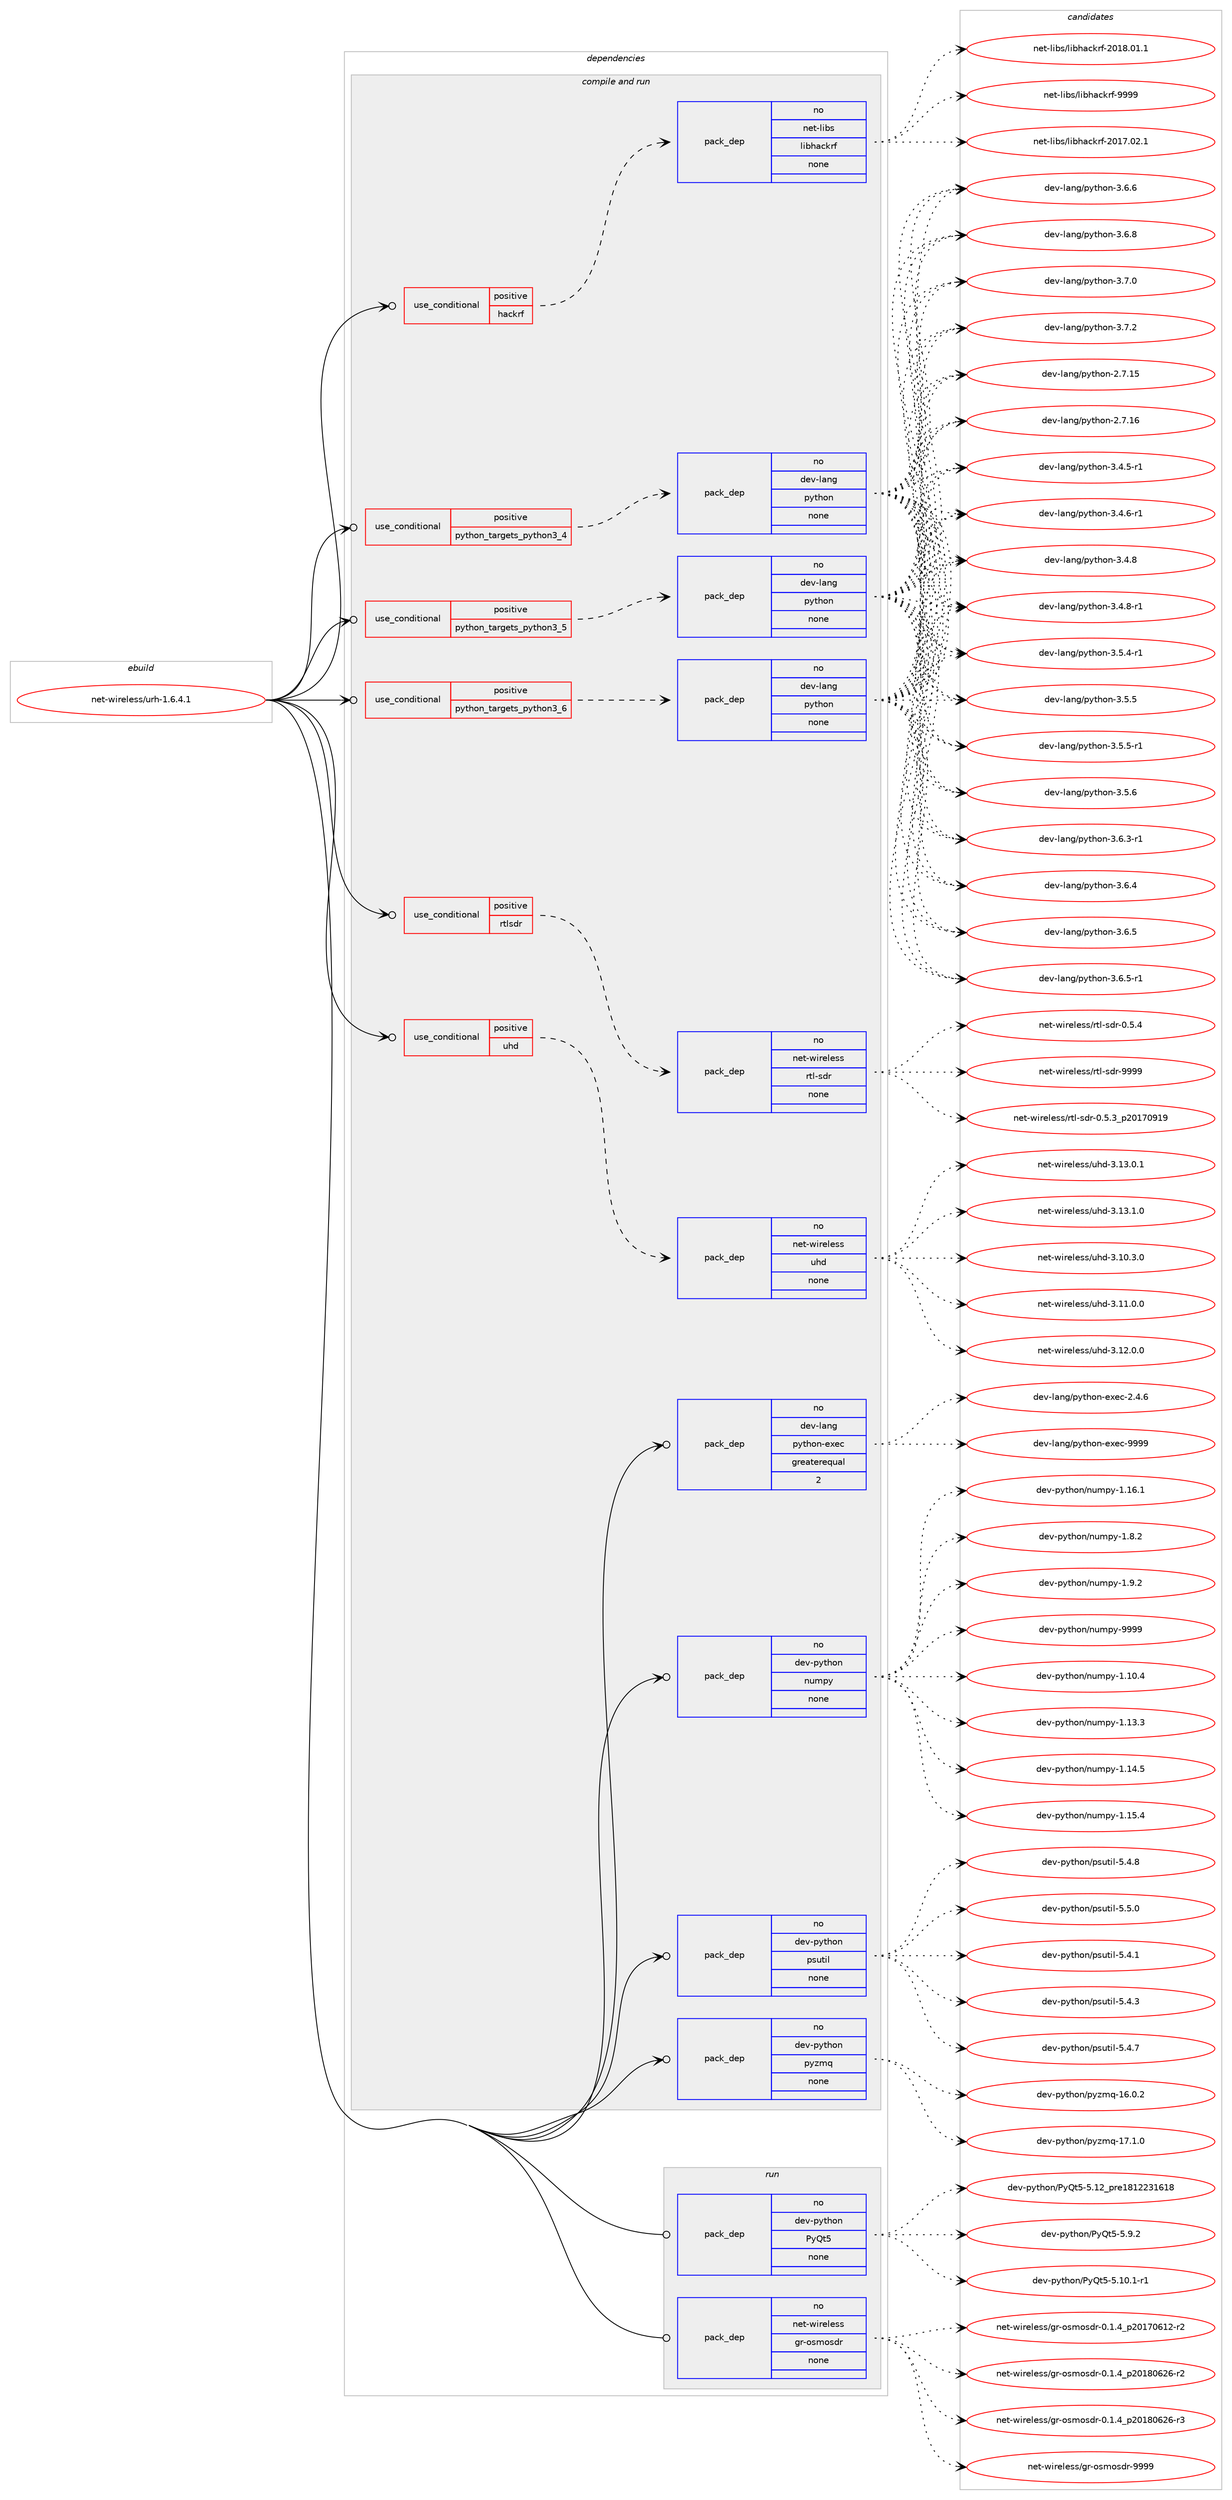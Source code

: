 digraph prolog {

# *************
# Graph options
# *************

newrank=true;
concentrate=true;
compound=true;
graph [rankdir=LR,fontname=Helvetica,fontsize=10,ranksep=1.5];#, ranksep=2.5, nodesep=0.2];
edge  [arrowhead=vee];
node  [fontname=Helvetica,fontsize=10];

# **********
# The ebuild
# **********

subgraph cluster_leftcol {
color=gray;
rank=same;
label=<<i>ebuild</i>>;
id [label="net-wireless/urh-1.6.4.1", color=red, width=4, href="../net-wireless/urh-1.6.4.1.svg"];
}

# ****************
# The dependencies
# ****************

subgraph cluster_midcol {
color=gray;
label=<<i>dependencies</i>>;
subgraph cluster_compile {
fillcolor="#eeeeee";
style=filled;
label=<<i>compile</i>>;
}
subgraph cluster_compileandrun {
fillcolor="#eeeeee";
style=filled;
label=<<i>compile and run</i>>;
subgraph cond451554 {
dependency1681574 [label=<<TABLE BORDER="0" CELLBORDER="1" CELLSPACING="0" CELLPADDING="4"><TR><TD ROWSPAN="3" CELLPADDING="10">use_conditional</TD></TR><TR><TD>positive</TD></TR><TR><TD>hackrf</TD></TR></TABLE>>, shape=none, color=red];
subgraph pack1202498 {
dependency1681575 [label=<<TABLE BORDER="0" CELLBORDER="1" CELLSPACING="0" CELLPADDING="4" WIDTH="220"><TR><TD ROWSPAN="6" CELLPADDING="30">pack_dep</TD></TR><TR><TD WIDTH="110">no</TD></TR><TR><TD>net-libs</TD></TR><TR><TD>libhackrf</TD></TR><TR><TD>none</TD></TR><TR><TD></TD></TR></TABLE>>, shape=none, color=blue];
}
dependency1681574:e -> dependency1681575:w [weight=20,style="dashed",arrowhead="vee"];
}
id:e -> dependency1681574:w [weight=20,style="solid",arrowhead="odotvee"];
subgraph cond451555 {
dependency1681576 [label=<<TABLE BORDER="0" CELLBORDER="1" CELLSPACING="0" CELLPADDING="4"><TR><TD ROWSPAN="3" CELLPADDING="10">use_conditional</TD></TR><TR><TD>positive</TD></TR><TR><TD>python_targets_python3_4</TD></TR></TABLE>>, shape=none, color=red];
subgraph pack1202499 {
dependency1681577 [label=<<TABLE BORDER="0" CELLBORDER="1" CELLSPACING="0" CELLPADDING="4" WIDTH="220"><TR><TD ROWSPAN="6" CELLPADDING="30">pack_dep</TD></TR><TR><TD WIDTH="110">no</TD></TR><TR><TD>dev-lang</TD></TR><TR><TD>python</TD></TR><TR><TD>none</TD></TR><TR><TD></TD></TR></TABLE>>, shape=none, color=blue];
}
dependency1681576:e -> dependency1681577:w [weight=20,style="dashed",arrowhead="vee"];
}
id:e -> dependency1681576:w [weight=20,style="solid",arrowhead="odotvee"];
subgraph cond451556 {
dependency1681578 [label=<<TABLE BORDER="0" CELLBORDER="1" CELLSPACING="0" CELLPADDING="4"><TR><TD ROWSPAN="3" CELLPADDING="10">use_conditional</TD></TR><TR><TD>positive</TD></TR><TR><TD>python_targets_python3_5</TD></TR></TABLE>>, shape=none, color=red];
subgraph pack1202500 {
dependency1681579 [label=<<TABLE BORDER="0" CELLBORDER="1" CELLSPACING="0" CELLPADDING="4" WIDTH="220"><TR><TD ROWSPAN="6" CELLPADDING="30">pack_dep</TD></TR><TR><TD WIDTH="110">no</TD></TR><TR><TD>dev-lang</TD></TR><TR><TD>python</TD></TR><TR><TD>none</TD></TR><TR><TD></TD></TR></TABLE>>, shape=none, color=blue];
}
dependency1681578:e -> dependency1681579:w [weight=20,style="dashed",arrowhead="vee"];
}
id:e -> dependency1681578:w [weight=20,style="solid",arrowhead="odotvee"];
subgraph cond451557 {
dependency1681580 [label=<<TABLE BORDER="0" CELLBORDER="1" CELLSPACING="0" CELLPADDING="4"><TR><TD ROWSPAN="3" CELLPADDING="10">use_conditional</TD></TR><TR><TD>positive</TD></TR><TR><TD>python_targets_python3_6</TD></TR></TABLE>>, shape=none, color=red];
subgraph pack1202501 {
dependency1681581 [label=<<TABLE BORDER="0" CELLBORDER="1" CELLSPACING="0" CELLPADDING="4" WIDTH="220"><TR><TD ROWSPAN="6" CELLPADDING="30">pack_dep</TD></TR><TR><TD WIDTH="110">no</TD></TR><TR><TD>dev-lang</TD></TR><TR><TD>python</TD></TR><TR><TD>none</TD></TR><TR><TD></TD></TR></TABLE>>, shape=none, color=blue];
}
dependency1681580:e -> dependency1681581:w [weight=20,style="dashed",arrowhead="vee"];
}
id:e -> dependency1681580:w [weight=20,style="solid",arrowhead="odotvee"];
subgraph cond451558 {
dependency1681582 [label=<<TABLE BORDER="0" CELLBORDER="1" CELLSPACING="0" CELLPADDING="4"><TR><TD ROWSPAN="3" CELLPADDING="10">use_conditional</TD></TR><TR><TD>positive</TD></TR><TR><TD>rtlsdr</TD></TR></TABLE>>, shape=none, color=red];
subgraph pack1202502 {
dependency1681583 [label=<<TABLE BORDER="0" CELLBORDER="1" CELLSPACING="0" CELLPADDING="4" WIDTH="220"><TR><TD ROWSPAN="6" CELLPADDING="30">pack_dep</TD></TR><TR><TD WIDTH="110">no</TD></TR><TR><TD>net-wireless</TD></TR><TR><TD>rtl-sdr</TD></TR><TR><TD>none</TD></TR><TR><TD></TD></TR></TABLE>>, shape=none, color=blue];
}
dependency1681582:e -> dependency1681583:w [weight=20,style="dashed",arrowhead="vee"];
}
id:e -> dependency1681582:w [weight=20,style="solid",arrowhead="odotvee"];
subgraph cond451559 {
dependency1681584 [label=<<TABLE BORDER="0" CELLBORDER="1" CELLSPACING="0" CELLPADDING="4"><TR><TD ROWSPAN="3" CELLPADDING="10">use_conditional</TD></TR><TR><TD>positive</TD></TR><TR><TD>uhd</TD></TR></TABLE>>, shape=none, color=red];
subgraph pack1202503 {
dependency1681585 [label=<<TABLE BORDER="0" CELLBORDER="1" CELLSPACING="0" CELLPADDING="4" WIDTH="220"><TR><TD ROWSPAN="6" CELLPADDING="30">pack_dep</TD></TR><TR><TD WIDTH="110">no</TD></TR><TR><TD>net-wireless</TD></TR><TR><TD>uhd</TD></TR><TR><TD>none</TD></TR><TR><TD></TD></TR></TABLE>>, shape=none, color=blue];
}
dependency1681584:e -> dependency1681585:w [weight=20,style="dashed",arrowhead="vee"];
}
id:e -> dependency1681584:w [weight=20,style="solid",arrowhead="odotvee"];
subgraph pack1202504 {
dependency1681586 [label=<<TABLE BORDER="0" CELLBORDER="1" CELLSPACING="0" CELLPADDING="4" WIDTH="220"><TR><TD ROWSPAN="6" CELLPADDING="30">pack_dep</TD></TR><TR><TD WIDTH="110">no</TD></TR><TR><TD>dev-lang</TD></TR><TR><TD>python-exec</TD></TR><TR><TD>greaterequal</TD></TR><TR><TD>2</TD></TR></TABLE>>, shape=none, color=blue];
}
id:e -> dependency1681586:w [weight=20,style="solid",arrowhead="odotvee"];
subgraph pack1202505 {
dependency1681587 [label=<<TABLE BORDER="0" CELLBORDER="1" CELLSPACING="0" CELLPADDING="4" WIDTH="220"><TR><TD ROWSPAN="6" CELLPADDING="30">pack_dep</TD></TR><TR><TD WIDTH="110">no</TD></TR><TR><TD>dev-python</TD></TR><TR><TD>numpy</TD></TR><TR><TD>none</TD></TR><TR><TD></TD></TR></TABLE>>, shape=none, color=blue];
}
id:e -> dependency1681587:w [weight=20,style="solid",arrowhead="odotvee"];
subgraph pack1202506 {
dependency1681588 [label=<<TABLE BORDER="0" CELLBORDER="1" CELLSPACING="0" CELLPADDING="4" WIDTH="220"><TR><TD ROWSPAN="6" CELLPADDING="30">pack_dep</TD></TR><TR><TD WIDTH="110">no</TD></TR><TR><TD>dev-python</TD></TR><TR><TD>psutil</TD></TR><TR><TD>none</TD></TR><TR><TD></TD></TR></TABLE>>, shape=none, color=blue];
}
id:e -> dependency1681588:w [weight=20,style="solid",arrowhead="odotvee"];
subgraph pack1202507 {
dependency1681589 [label=<<TABLE BORDER="0" CELLBORDER="1" CELLSPACING="0" CELLPADDING="4" WIDTH="220"><TR><TD ROWSPAN="6" CELLPADDING="30">pack_dep</TD></TR><TR><TD WIDTH="110">no</TD></TR><TR><TD>dev-python</TD></TR><TR><TD>pyzmq</TD></TR><TR><TD>none</TD></TR><TR><TD></TD></TR></TABLE>>, shape=none, color=blue];
}
id:e -> dependency1681589:w [weight=20,style="solid",arrowhead="odotvee"];
}
subgraph cluster_run {
fillcolor="#eeeeee";
style=filled;
label=<<i>run</i>>;
subgraph pack1202508 {
dependency1681590 [label=<<TABLE BORDER="0" CELLBORDER="1" CELLSPACING="0" CELLPADDING="4" WIDTH="220"><TR><TD ROWSPAN="6" CELLPADDING="30">pack_dep</TD></TR><TR><TD WIDTH="110">no</TD></TR><TR><TD>dev-python</TD></TR><TR><TD>PyQt5</TD></TR><TR><TD>none</TD></TR><TR><TD></TD></TR></TABLE>>, shape=none, color=blue];
}
id:e -> dependency1681590:w [weight=20,style="solid",arrowhead="odot"];
subgraph pack1202509 {
dependency1681591 [label=<<TABLE BORDER="0" CELLBORDER="1" CELLSPACING="0" CELLPADDING="4" WIDTH="220"><TR><TD ROWSPAN="6" CELLPADDING="30">pack_dep</TD></TR><TR><TD WIDTH="110">no</TD></TR><TR><TD>net-wireless</TD></TR><TR><TD>gr-osmosdr</TD></TR><TR><TD>none</TD></TR><TR><TD></TD></TR></TABLE>>, shape=none, color=blue];
}
id:e -> dependency1681591:w [weight=20,style="solid",arrowhead="odot"];
}
}

# **************
# The candidates
# **************

subgraph cluster_choices {
rank=same;
color=gray;
label=<<i>candidates</i>>;

subgraph choice1202498 {
color=black;
nodesep=1;
choice11010111645108105981154710810598104979910711410245504849554648504649 [label="net-libs/libhackrf-2017.02.1", color=red, width=4,href="../net-libs/libhackrf-2017.02.1.svg"];
choice11010111645108105981154710810598104979910711410245504849564648494649 [label="net-libs/libhackrf-2018.01.1", color=red, width=4,href="../net-libs/libhackrf-2018.01.1.svg"];
choice1101011164510810598115471081059810497991071141024557575757 [label="net-libs/libhackrf-9999", color=red, width=4,href="../net-libs/libhackrf-9999.svg"];
dependency1681575:e -> choice11010111645108105981154710810598104979910711410245504849554648504649:w [style=dotted,weight="100"];
dependency1681575:e -> choice11010111645108105981154710810598104979910711410245504849564648494649:w [style=dotted,weight="100"];
dependency1681575:e -> choice1101011164510810598115471081059810497991071141024557575757:w [style=dotted,weight="100"];
}
subgraph choice1202499 {
color=black;
nodesep=1;
choice10010111845108971101034711212111610411111045504655464953 [label="dev-lang/python-2.7.15", color=red, width=4,href="../dev-lang/python-2.7.15.svg"];
choice10010111845108971101034711212111610411111045504655464954 [label="dev-lang/python-2.7.16", color=red, width=4,href="../dev-lang/python-2.7.16.svg"];
choice1001011184510897110103471121211161041111104551465246534511449 [label="dev-lang/python-3.4.5-r1", color=red, width=4,href="../dev-lang/python-3.4.5-r1.svg"];
choice1001011184510897110103471121211161041111104551465246544511449 [label="dev-lang/python-3.4.6-r1", color=red, width=4,href="../dev-lang/python-3.4.6-r1.svg"];
choice100101118451089711010347112121116104111110455146524656 [label="dev-lang/python-3.4.8", color=red, width=4,href="../dev-lang/python-3.4.8.svg"];
choice1001011184510897110103471121211161041111104551465246564511449 [label="dev-lang/python-3.4.8-r1", color=red, width=4,href="../dev-lang/python-3.4.8-r1.svg"];
choice1001011184510897110103471121211161041111104551465346524511449 [label="dev-lang/python-3.5.4-r1", color=red, width=4,href="../dev-lang/python-3.5.4-r1.svg"];
choice100101118451089711010347112121116104111110455146534653 [label="dev-lang/python-3.5.5", color=red, width=4,href="../dev-lang/python-3.5.5.svg"];
choice1001011184510897110103471121211161041111104551465346534511449 [label="dev-lang/python-3.5.5-r1", color=red, width=4,href="../dev-lang/python-3.5.5-r1.svg"];
choice100101118451089711010347112121116104111110455146534654 [label="dev-lang/python-3.5.6", color=red, width=4,href="../dev-lang/python-3.5.6.svg"];
choice1001011184510897110103471121211161041111104551465446514511449 [label="dev-lang/python-3.6.3-r1", color=red, width=4,href="../dev-lang/python-3.6.3-r1.svg"];
choice100101118451089711010347112121116104111110455146544652 [label="dev-lang/python-3.6.4", color=red, width=4,href="../dev-lang/python-3.6.4.svg"];
choice100101118451089711010347112121116104111110455146544653 [label="dev-lang/python-3.6.5", color=red, width=4,href="../dev-lang/python-3.6.5.svg"];
choice1001011184510897110103471121211161041111104551465446534511449 [label="dev-lang/python-3.6.5-r1", color=red, width=4,href="../dev-lang/python-3.6.5-r1.svg"];
choice100101118451089711010347112121116104111110455146544654 [label="dev-lang/python-3.6.6", color=red, width=4,href="../dev-lang/python-3.6.6.svg"];
choice100101118451089711010347112121116104111110455146544656 [label="dev-lang/python-3.6.8", color=red, width=4,href="../dev-lang/python-3.6.8.svg"];
choice100101118451089711010347112121116104111110455146554648 [label="dev-lang/python-3.7.0", color=red, width=4,href="../dev-lang/python-3.7.0.svg"];
choice100101118451089711010347112121116104111110455146554650 [label="dev-lang/python-3.7.2", color=red, width=4,href="../dev-lang/python-3.7.2.svg"];
dependency1681577:e -> choice10010111845108971101034711212111610411111045504655464953:w [style=dotted,weight="100"];
dependency1681577:e -> choice10010111845108971101034711212111610411111045504655464954:w [style=dotted,weight="100"];
dependency1681577:e -> choice1001011184510897110103471121211161041111104551465246534511449:w [style=dotted,weight="100"];
dependency1681577:e -> choice1001011184510897110103471121211161041111104551465246544511449:w [style=dotted,weight="100"];
dependency1681577:e -> choice100101118451089711010347112121116104111110455146524656:w [style=dotted,weight="100"];
dependency1681577:e -> choice1001011184510897110103471121211161041111104551465246564511449:w [style=dotted,weight="100"];
dependency1681577:e -> choice1001011184510897110103471121211161041111104551465346524511449:w [style=dotted,weight="100"];
dependency1681577:e -> choice100101118451089711010347112121116104111110455146534653:w [style=dotted,weight="100"];
dependency1681577:e -> choice1001011184510897110103471121211161041111104551465346534511449:w [style=dotted,weight="100"];
dependency1681577:e -> choice100101118451089711010347112121116104111110455146534654:w [style=dotted,weight="100"];
dependency1681577:e -> choice1001011184510897110103471121211161041111104551465446514511449:w [style=dotted,weight="100"];
dependency1681577:e -> choice100101118451089711010347112121116104111110455146544652:w [style=dotted,weight="100"];
dependency1681577:e -> choice100101118451089711010347112121116104111110455146544653:w [style=dotted,weight="100"];
dependency1681577:e -> choice1001011184510897110103471121211161041111104551465446534511449:w [style=dotted,weight="100"];
dependency1681577:e -> choice100101118451089711010347112121116104111110455146544654:w [style=dotted,weight="100"];
dependency1681577:e -> choice100101118451089711010347112121116104111110455146544656:w [style=dotted,weight="100"];
dependency1681577:e -> choice100101118451089711010347112121116104111110455146554648:w [style=dotted,weight="100"];
dependency1681577:e -> choice100101118451089711010347112121116104111110455146554650:w [style=dotted,weight="100"];
}
subgraph choice1202500 {
color=black;
nodesep=1;
choice10010111845108971101034711212111610411111045504655464953 [label="dev-lang/python-2.7.15", color=red, width=4,href="../dev-lang/python-2.7.15.svg"];
choice10010111845108971101034711212111610411111045504655464954 [label="dev-lang/python-2.7.16", color=red, width=4,href="../dev-lang/python-2.7.16.svg"];
choice1001011184510897110103471121211161041111104551465246534511449 [label="dev-lang/python-3.4.5-r1", color=red, width=4,href="../dev-lang/python-3.4.5-r1.svg"];
choice1001011184510897110103471121211161041111104551465246544511449 [label="dev-lang/python-3.4.6-r1", color=red, width=4,href="../dev-lang/python-3.4.6-r1.svg"];
choice100101118451089711010347112121116104111110455146524656 [label="dev-lang/python-3.4.8", color=red, width=4,href="../dev-lang/python-3.4.8.svg"];
choice1001011184510897110103471121211161041111104551465246564511449 [label="dev-lang/python-3.4.8-r1", color=red, width=4,href="../dev-lang/python-3.4.8-r1.svg"];
choice1001011184510897110103471121211161041111104551465346524511449 [label="dev-lang/python-3.5.4-r1", color=red, width=4,href="../dev-lang/python-3.5.4-r1.svg"];
choice100101118451089711010347112121116104111110455146534653 [label="dev-lang/python-3.5.5", color=red, width=4,href="../dev-lang/python-3.5.5.svg"];
choice1001011184510897110103471121211161041111104551465346534511449 [label="dev-lang/python-3.5.5-r1", color=red, width=4,href="../dev-lang/python-3.5.5-r1.svg"];
choice100101118451089711010347112121116104111110455146534654 [label="dev-lang/python-3.5.6", color=red, width=4,href="../dev-lang/python-3.5.6.svg"];
choice1001011184510897110103471121211161041111104551465446514511449 [label="dev-lang/python-3.6.3-r1", color=red, width=4,href="../dev-lang/python-3.6.3-r1.svg"];
choice100101118451089711010347112121116104111110455146544652 [label="dev-lang/python-3.6.4", color=red, width=4,href="../dev-lang/python-3.6.4.svg"];
choice100101118451089711010347112121116104111110455146544653 [label="dev-lang/python-3.6.5", color=red, width=4,href="../dev-lang/python-3.6.5.svg"];
choice1001011184510897110103471121211161041111104551465446534511449 [label="dev-lang/python-3.6.5-r1", color=red, width=4,href="../dev-lang/python-3.6.5-r1.svg"];
choice100101118451089711010347112121116104111110455146544654 [label="dev-lang/python-3.6.6", color=red, width=4,href="../dev-lang/python-3.6.6.svg"];
choice100101118451089711010347112121116104111110455146544656 [label="dev-lang/python-3.6.8", color=red, width=4,href="../dev-lang/python-3.6.8.svg"];
choice100101118451089711010347112121116104111110455146554648 [label="dev-lang/python-3.7.0", color=red, width=4,href="../dev-lang/python-3.7.0.svg"];
choice100101118451089711010347112121116104111110455146554650 [label="dev-lang/python-3.7.2", color=red, width=4,href="../dev-lang/python-3.7.2.svg"];
dependency1681579:e -> choice10010111845108971101034711212111610411111045504655464953:w [style=dotted,weight="100"];
dependency1681579:e -> choice10010111845108971101034711212111610411111045504655464954:w [style=dotted,weight="100"];
dependency1681579:e -> choice1001011184510897110103471121211161041111104551465246534511449:w [style=dotted,weight="100"];
dependency1681579:e -> choice1001011184510897110103471121211161041111104551465246544511449:w [style=dotted,weight="100"];
dependency1681579:e -> choice100101118451089711010347112121116104111110455146524656:w [style=dotted,weight="100"];
dependency1681579:e -> choice1001011184510897110103471121211161041111104551465246564511449:w [style=dotted,weight="100"];
dependency1681579:e -> choice1001011184510897110103471121211161041111104551465346524511449:w [style=dotted,weight="100"];
dependency1681579:e -> choice100101118451089711010347112121116104111110455146534653:w [style=dotted,weight="100"];
dependency1681579:e -> choice1001011184510897110103471121211161041111104551465346534511449:w [style=dotted,weight="100"];
dependency1681579:e -> choice100101118451089711010347112121116104111110455146534654:w [style=dotted,weight="100"];
dependency1681579:e -> choice1001011184510897110103471121211161041111104551465446514511449:w [style=dotted,weight="100"];
dependency1681579:e -> choice100101118451089711010347112121116104111110455146544652:w [style=dotted,weight="100"];
dependency1681579:e -> choice100101118451089711010347112121116104111110455146544653:w [style=dotted,weight="100"];
dependency1681579:e -> choice1001011184510897110103471121211161041111104551465446534511449:w [style=dotted,weight="100"];
dependency1681579:e -> choice100101118451089711010347112121116104111110455146544654:w [style=dotted,weight="100"];
dependency1681579:e -> choice100101118451089711010347112121116104111110455146544656:w [style=dotted,weight="100"];
dependency1681579:e -> choice100101118451089711010347112121116104111110455146554648:w [style=dotted,weight="100"];
dependency1681579:e -> choice100101118451089711010347112121116104111110455146554650:w [style=dotted,weight="100"];
}
subgraph choice1202501 {
color=black;
nodesep=1;
choice10010111845108971101034711212111610411111045504655464953 [label="dev-lang/python-2.7.15", color=red, width=4,href="../dev-lang/python-2.7.15.svg"];
choice10010111845108971101034711212111610411111045504655464954 [label="dev-lang/python-2.7.16", color=red, width=4,href="../dev-lang/python-2.7.16.svg"];
choice1001011184510897110103471121211161041111104551465246534511449 [label="dev-lang/python-3.4.5-r1", color=red, width=4,href="../dev-lang/python-3.4.5-r1.svg"];
choice1001011184510897110103471121211161041111104551465246544511449 [label="dev-lang/python-3.4.6-r1", color=red, width=4,href="../dev-lang/python-3.4.6-r1.svg"];
choice100101118451089711010347112121116104111110455146524656 [label="dev-lang/python-3.4.8", color=red, width=4,href="../dev-lang/python-3.4.8.svg"];
choice1001011184510897110103471121211161041111104551465246564511449 [label="dev-lang/python-3.4.8-r1", color=red, width=4,href="../dev-lang/python-3.4.8-r1.svg"];
choice1001011184510897110103471121211161041111104551465346524511449 [label="dev-lang/python-3.5.4-r1", color=red, width=4,href="../dev-lang/python-3.5.4-r1.svg"];
choice100101118451089711010347112121116104111110455146534653 [label="dev-lang/python-3.5.5", color=red, width=4,href="../dev-lang/python-3.5.5.svg"];
choice1001011184510897110103471121211161041111104551465346534511449 [label="dev-lang/python-3.5.5-r1", color=red, width=4,href="../dev-lang/python-3.5.5-r1.svg"];
choice100101118451089711010347112121116104111110455146534654 [label="dev-lang/python-3.5.6", color=red, width=4,href="../dev-lang/python-3.5.6.svg"];
choice1001011184510897110103471121211161041111104551465446514511449 [label="dev-lang/python-3.6.3-r1", color=red, width=4,href="../dev-lang/python-3.6.3-r1.svg"];
choice100101118451089711010347112121116104111110455146544652 [label="dev-lang/python-3.6.4", color=red, width=4,href="../dev-lang/python-3.6.4.svg"];
choice100101118451089711010347112121116104111110455146544653 [label="dev-lang/python-3.6.5", color=red, width=4,href="../dev-lang/python-3.6.5.svg"];
choice1001011184510897110103471121211161041111104551465446534511449 [label="dev-lang/python-3.6.5-r1", color=red, width=4,href="../dev-lang/python-3.6.5-r1.svg"];
choice100101118451089711010347112121116104111110455146544654 [label="dev-lang/python-3.6.6", color=red, width=4,href="../dev-lang/python-3.6.6.svg"];
choice100101118451089711010347112121116104111110455146544656 [label="dev-lang/python-3.6.8", color=red, width=4,href="../dev-lang/python-3.6.8.svg"];
choice100101118451089711010347112121116104111110455146554648 [label="dev-lang/python-3.7.0", color=red, width=4,href="../dev-lang/python-3.7.0.svg"];
choice100101118451089711010347112121116104111110455146554650 [label="dev-lang/python-3.7.2", color=red, width=4,href="../dev-lang/python-3.7.2.svg"];
dependency1681581:e -> choice10010111845108971101034711212111610411111045504655464953:w [style=dotted,weight="100"];
dependency1681581:e -> choice10010111845108971101034711212111610411111045504655464954:w [style=dotted,weight="100"];
dependency1681581:e -> choice1001011184510897110103471121211161041111104551465246534511449:w [style=dotted,weight="100"];
dependency1681581:e -> choice1001011184510897110103471121211161041111104551465246544511449:w [style=dotted,weight="100"];
dependency1681581:e -> choice100101118451089711010347112121116104111110455146524656:w [style=dotted,weight="100"];
dependency1681581:e -> choice1001011184510897110103471121211161041111104551465246564511449:w [style=dotted,weight="100"];
dependency1681581:e -> choice1001011184510897110103471121211161041111104551465346524511449:w [style=dotted,weight="100"];
dependency1681581:e -> choice100101118451089711010347112121116104111110455146534653:w [style=dotted,weight="100"];
dependency1681581:e -> choice1001011184510897110103471121211161041111104551465346534511449:w [style=dotted,weight="100"];
dependency1681581:e -> choice100101118451089711010347112121116104111110455146534654:w [style=dotted,weight="100"];
dependency1681581:e -> choice1001011184510897110103471121211161041111104551465446514511449:w [style=dotted,weight="100"];
dependency1681581:e -> choice100101118451089711010347112121116104111110455146544652:w [style=dotted,weight="100"];
dependency1681581:e -> choice100101118451089711010347112121116104111110455146544653:w [style=dotted,weight="100"];
dependency1681581:e -> choice1001011184510897110103471121211161041111104551465446534511449:w [style=dotted,weight="100"];
dependency1681581:e -> choice100101118451089711010347112121116104111110455146544654:w [style=dotted,weight="100"];
dependency1681581:e -> choice100101118451089711010347112121116104111110455146544656:w [style=dotted,weight="100"];
dependency1681581:e -> choice100101118451089711010347112121116104111110455146554648:w [style=dotted,weight="100"];
dependency1681581:e -> choice100101118451089711010347112121116104111110455146554650:w [style=dotted,weight="100"];
}
subgraph choice1202502 {
color=black;
nodesep=1;
choice110101116451191051141011081011151154711411610845115100114454846534651951125048495548574957 [label="net-wireless/rtl-sdr-0.5.3_p20170919", color=red, width=4,href="../net-wireless/rtl-sdr-0.5.3_p20170919.svg"];
choice110101116451191051141011081011151154711411610845115100114454846534652 [label="net-wireless/rtl-sdr-0.5.4", color=red, width=4,href="../net-wireless/rtl-sdr-0.5.4.svg"];
choice1101011164511910511410110810111511547114116108451151001144557575757 [label="net-wireless/rtl-sdr-9999", color=red, width=4,href="../net-wireless/rtl-sdr-9999.svg"];
dependency1681583:e -> choice110101116451191051141011081011151154711411610845115100114454846534651951125048495548574957:w [style=dotted,weight="100"];
dependency1681583:e -> choice110101116451191051141011081011151154711411610845115100114454846534652:w [style=dotted,weight="100"];
dependency1681583:e -> choice1101011164511910511410110810111511547114116108451151001144557575757:w [style=dotted,weight="100"];
}
subgraph choice1202503 {
color=black;
nodesep=1;
choice1101011164511910511410110810111511547117104100455146494846514648 [label="net-wireless/uhd-3.10.3.0", color=red, width=4,href="../net-wireless/uhd-3.10.3.0.svg"];
choice1101011164511910511410110810111511547117104100455146494946484648 [label="net-wireless/uhd-3.11.0.0", color=red, width=4,href="../net-wireless/uhd-3.11.0.0.svg"];
choice1101011164511910511410110810111511547117104100455146495046484648 [label="net-wireless/uhd-3.12.0.0", color=red, width=4,href="../net-wireless/uhd-3.12.0.0.svg"];
choice1101011164511910511410110810111511547117104100455146495146484649 [label="net-wireless/uhd-3.13.0.1", color=red, width=4,href="../net-wireless/uhd-3.13.0.1.svg"];
choice1101011164511910511410110810111511547117104100455146495146494648 [label="net-wireless/uhd-3.13.1.0", color=red, width=4,href="../net-wireless/uhd-3.13.1.0.svg"];
dependency1681585:e -> choice1101011164511910511410110810111511547117104100455146494846514648:w [style=dotted,weight="100"];
dependency1681585:e -> choice1101011164511910511410110810111511547117104100455146494946484648:w [style=dotted,weight="100"];
dependency1681585:e -> choice1101011164511910511410110810111511547117104100455146495046484648:w [style=dotted,weight="100"];
dependency1681585:e -> choice1101011164511910511410110810111511547117104100455146495146484649:w [style=dotted,weight="100"];
dependency1681585:e -> choice1101011164511910511410110810111511547117104100455146495146494648:w [style=dotted,weight="100"];
}
subgraph choice1202504 {
color=black;
nodesep=1;
choice1001011184510897110103471121211161041111104510112010199455046524654 [label="dev-lang/python-exec-2.4.6", color=red, width=4,href="../dev-lang/python-exec-2.4.6.svg"];
choice10010111845108971101034711212111610411111045101120101994557575757 [label="dev-lang/python-exec-9999", color=red, width=4,href="../dev-lang/python-exec-9999.svg"];
dependency1681586:e -> choice1001011184510897110103471121211161041111104510112010199455046524654:w [style=dotted,weight="100"];
dependency1681586:e -> choice10010111845108971101034711212111610411111045101120101994557575757:w [style=dotted,weight="100"];
}
subgraph choice1202505 {
color=black;
nodesep=1;
choice100101118451121211161041111104711011710911212145494649484652 [label="dev-python/numpy-1.10.4", color=red, width=4,href="../dev-python/numpy-1.10.4.svg"];
choice100101118451121211161041111104711011710911212145494649514651 [label="dev-python/numpy-1.13.3", color=red, width=4,href="../dev-python/numpy-1.13.3.svg"];
choice100101118451121211161041111104711011710911212145494649524653 [label="dev-python/numpy-1.14.5", color=red, width=4,href="../dev-python/numpy-1.14.5.svg"];
choice100101118451121211161041111104711011710911212145494649534652 [label="dev-python/numpy-1.15.4", color=red, width=4,href="../dev-python/numpy-1.15.4.svg"];
choice100101118451121211161041111104711011710911212145494649544649 [label="dev-python/numpy-1.16.1", color=red, width=4,href="../dev-python/numpy-1.16.1.svg"];
choice1001011184511212111610411111047110117109112121454946564650 [label="dev-python/numpy-1.8.2", color=red, width=4,href="../dev-python/numpy-1.8.2.svg"];
choice1001011184511212111610411111047110117109112121454946574650 [label="dev-python/numpy-1.9.2", color=red, width=4,href="../dev-python/numpy-1.9.2.svg"];
choice10010111845112121116104111110471101171091121214557575757 [label="dev-python/numpy-9999", color=red, width=4,href="../dev-python/numpy-9999.svg"];
dependency1681587:e -> choice100101118451121211161041111104711011710911212145494649484652:w [style=dotted,weight="100"];
dependency1681587:e -> choice100101118451121211161041111104711011710911212145494649514651:w [style=dotted,weight="100"];
dependency1681587:e -> choice100101118451121211161041111104711011710911212145494649524653:w [style=dotted,weight="100"];
dependency1681587:e -> choice100101118451121211161041111104711011710911212145494649534652:w [style=dotted,weight="100"];
dependency1681587:e -> choice100101118451121211161041111104711011710911212145494649544649:w [style=dotted,weight="100"];
dependency1681587:e -> choice1001011184511212111610411111047110117109112121454946564650:w [style=dotted,weight="100"];
dependency1681587:e -> choice1001011184511212111610411111047110117109112121454946574650:w [style=dotted,weight="100"];
dependency1681587:e -> choice10010111845112121116104111110471101171091121214557575757:w [style=dotted,weight="100"];
}
subgraph choice1202506 {
color=black;
nodesep=1;
choice1001011184511212111610411111047112115117116105108455346524649 [label="dev-python/psutil-5.4.1", color=red, width=4,href="../dev-python/psutil-5.4.1.svg"];
choice1001011184511212111610411111047112115117116105108455346524651 [label="dev-python/psutil-5.4.3", color=red, width=4,href="../dev-python/psutil-5.4.3.svg"];
choice1001011184511212111610411111047112115117116105108455346524655 [label="dev-python/psutil-5.4.7", color=red, width=4,href="../dev-python/psutil-5.4.7.svg"];
choice1001011184511212111610411111047112115117116105108455346524656 [label="dev-python/psutil-5.4.8", color=red, width=4,href="../dev-python/psutil-5.4.8.svg"];
choice1001011184511212111610411111047112115117116105108455346534648 [label="dev-python/psutil-5.5.0", color=red, width=4,href="../dev-python/psutil-5.5.0.svg"];
dependency1681588:e -> choice1001011184511212111610411111047112115117116105108455346524649:w [style=dotted,weight="100"];
dependency1681588:e -> choice1001011184511212111610411111047112115117116105108455346524651:w [style=dotted,weight="100"];
dependency1681588:e -> choice1001011184511212111610411111047112115117116105108455346524655:w [style=dotted,weight="100"];
dependency1681588:e -> choice1001011184511212111610411111047112115117116105108455346524656:w [style=dotted,weight="100"];
dependency1681588:e -> choice1001011184511212111610411111047112115117116105108455346534648:w [style=dotted,weight="100"];
}
subgraph choice1202507 {
color=black;
nodesep=1;
choice100101118451121211161041111104711212112210911345495446484650 [label="dev-python/pyzmq-16.0.2", color=red, width=4,href="../dev-python/pyzmq-16.0.2.svg"];
choice100101118451121211161041111104711212112210911345495546494648 [label="dev-python/pyzmq-17.1.0", color=red, width=4,href="../dev-python/pyzmq-17.1.0.svg"];
dependency1681589:e -> choice100101118451121211161041111104711212112210911345495446484650:w [style=dotted,weight="100"];
dependency1681589:e -> choice100101118451121211161041111104711212112210911345495546494648:w [style=dotted,weight="100"];
}
subgraph choice1202508 {
color=black;
nodesep=1;
choice1001011184511212111610411111047801218111653455346494846494511449 [label="dev-python/PyQt5-5.10.1-r1", color=red, width=4,href="../dev-python/PyQt5-5.10.1-r1.svg"];
choice100101118451121211161041111104780121811165345534649509511211410149564950505149544956 [label="dev-python/PyQt5-5.12_pre1812231618", color=red, width=4,href="../dev-python/PyQt5-5.12_pre1812231618.svg"];
choice1001011184511212111610411111047801218111653455346574650 [label="dev-python/PyQt5-5.9.2", color=red, width=4,href="../dev-python/PyQt5-5.9.2.svg"];
dependency1681590:e -> choice1001011184511212111610411111047801218111653455346494846494511449:w [style=dotted,weight="100"];
dependency1681590:e -> choice100101118451121211161041111104780121811165345534649509511211410149564950505149544956:w [style=dotted,weight="100"];
dependency1681590:e -> choice1001011184511212111610411111047801218111653455346574650:w [style=dotted,weight="100"];
}
subgraph choice1202509 {
color=black;
nodesep=1;
choice1101011164511910511410110810111511547103114451111151091111151001144548464946529511250484955485449504511450 [label="net-wireless/gr-osmosdr-0.1.4_p20170612-r2", color=red, width=4,href="../net-wireless/gr-osmosdr-0.1.4_p20170612-r2.svg"];
choice1101011164511910511410110810111511547103114451111151091111151001144548464946529511250484956485450544511450 [label="net-wireless/gr-osmosdr-0.1.4_p20180626-r2", color=red, width=4,href="../net-wireless/gr-osmosdr-0.1.4_p20180626-r2.svg"];
choice1101011164511910511410110810111511547103114451111151091111151001144548464946529511250484956485450544511451 [label="net-wireless/gr-osmosdr-0.1.4_p20180626-r3", color=red, width=4,href="../net-wireless/gr-osmosdr-0.1.4_p20180626-r3.svg"];
choice1101011164511910511410110810111511547103114451111151091111151001144557575757 [label="net-wireless/gr-osmosdr-9999", color=red, width=4,href="../net-wireless/gr-osmosdr-9999.svg"];
dependency1681591:e -> choice1101011164511910511410110810111511547103114451111151091111151001144548464946529511250484955485449504511450:w [style=dotted,weight="100"];
dependency1681591:e -> choice1101011164511910511410110810111511547103114451111151091111151001144548464946529511250484956485450544511450:w [style=dotted,weight="100"];
dependency1681591:e -> choice1101011164511910511410110810111511547103114451111151091111151001144548464946529511250484956485450544511451:w [style=dotted,weight="100"];
dependency1681591:e -> choice1101011164511910511410110810111511547103114451111151091111151001144557575757:w [style=dotted,weight="100"];
}
}

}
